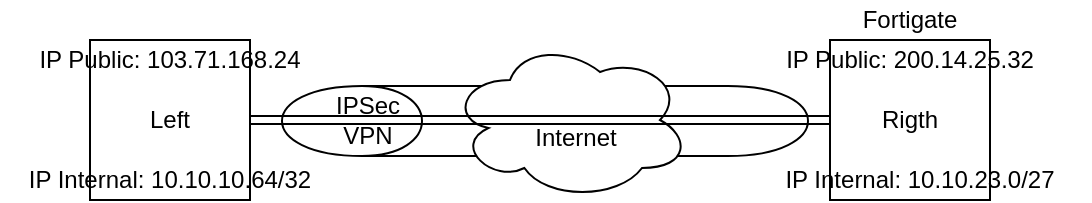 <mxfile version="12.1.0" type="device" pages="1"><diagram id="sA_jrDPMPh-xLOK5GgwU" name="Page-1"><mxGraphModel dx="1422" dy="769" grid="1" gridSize="10" guides="1" tooltips="1" connect="1" arrows="1" fold="1" page="1" pageScale="1" pageWidth="827" pageHeight="1169" math="0" shadow="0"><root><mxCell id="0"/><mxCell id="1" parent="0"/><mxCell id="ao8-UYAQHDjsjUL4JjEY-2" value="" style="shape=cylinder;whiteSpace=wrap;html=1;boundedLbl=1;backgroundOutline=1;rotation=-90;" vertex="1" parent="1"><mxGeometry x="360" y="139" width="35" height="263" as="geometry"/></mxCell><mxCell id="ao8-UYAQHDjsjUL4JjEY-1" value="" style="ellipse;shape=cloud;whiteSpace=wrap;html=1;" vertex="1" parent="1"><mxGeometry x="330" y="230" width="120" height="80" as="geometry"/></mxCell><mxCell id="ao8-UYAQHDjsjUL4JjEY-3" value="IPSec &lt;br&gt;VPN" style="text;html=1;strokeColor=none;fillColor=none;align=center;verticalAlign=middle;whiteSpace=wrap;rounded=0;" vertex="1" parent="1"><mxGeometry x="244" y="260" width="90" height="20" as="geometry"/></mxCell><mxCell id="ao8-UYAQHDjsjUL4JjEY-5" value="" style="whiteSpace=wrap;html=1;aspect=fixed;" vertex="1" parent="1"><mxGeometry x="150" y="230" width="80" height="80" as="geometry"/></mxCell><mxCell id="ao8-UYAQHDjsjUL4JjEY-6" value="IP Public:&amp;nbsp;103.71.168.24" style="text;html=1;strokeColor=none;fillColor=none;align=center;verticalAlign=middle;whiteSpace=wrap;rounded=0;" vertex="1" parent="1"><mxGeometry x="120" y="230" width="140" height="20" as="geometry"/></mxCell><mxCell id="ao8-UYAQHDjsjUL4JjEY-7" value="IP Internal:&amp;nbsp;10.10.10.64/32" style="text;html=1;strokeColor=none;fillColor=none;align=center;verticalAlign=middle;whiteSpace=wrap;rounded=0;" vertex="1" parent="1"><mxGeometry x="105" y="290" width="170" height="20" as="geometry"/></mxCell><mxCell id="ao8-UYAQHDjsjUL4JjEY-8" value="Left" style="text;html=1;strokeColor=none;fillColor=none;align=center;verticalAlign=middle;whiteSpace=wrap;rounded=0;" vertex="1" parent="1"><mxGeometry x="170" y="260" width="40" height="20" as="geometry"/></mxCell><mxCell id="ao8-UYAQHDjsjUL4JjEY-9" value="" style="whiteSpace=wrap;html=1;aspect=fixed;" vertex="1" parent="1"><mxGeometry x="520" y="230" width="80" height="80" as="geometry"/></mxCell><mxCell id="ao8-UYAQHDjsjUL4JjEY-10" value="IP Public:&amp;nbsp;200.14.25.32" style="text;html=1;strokeColor=none;fillColor=none;align=center;verticalAlign=middle;whiteSpace=wrap;rounded=0;" vertex="1" parent="1"><mxGeometry x="490" y="230" width="140" height="20" as="geometry"/></mxCell><mxCell id="ao8-UYAQHDjsjUL4JjEY-11" value="Rigth" style="text;html=1;strokeColor=none;fillColor=none;align=center;verticalAlign=middle;whiteSpace=wrap;rounded=0;" vertex="1" parent="1"><mxGeometry x="540" y="260" width="40" height="20" as="geometry"/></mxCell><mxCell id="ao8-UYAQHDjsjUL4JjEY-12" value="IP Internal:&amp;nbsp;10.10.23.0/27" style="text;html=1;strokeColor=none;fillColor=none;align=center;verticalAlign=middle;whiteSpace=wrap;rounded=0;" vertex="1" parent="1"><mxGeometry x="480" y="290" width="170" height="20" as="geometry"/></mxCell><mxCell id="ao8-UYAQHDjsjUL4JjEY-13" value="Fortigate" style="text;html=1;strokeColor=none;fillColor=none;align=center;verticalAlign=middle;whiteSpace=wrap;rounded=0;" vertex="1" parent="1"><mxGeometry x="540" y="210" width="40" height="20" as="geometry"/></mxCell><mxCell id="ao8-UYAQHDjsjUL4JjEY-14" value="" style="shape=link;html=1;entryX=0;entryY=0.5;entryDx=0;entryDy=0;" edge="1" parent="1" target="ao8-UYAQHDjsjUL4JjEY-9"><mxGeometry width="50" height="50" relative="1" as="geometry"><mxPoint x="230" y="270" as="sourcePoint"/><mxPoint x="480" y="270" as="targetPoint"/></mxGeometry></mxCell><mxCell id="ao8-UYAQHDjsjUL4JjEY-4" value="Internet" style="text;html=1;strokeColor=none;fillColor=none;align=center;verticalAlign=middle;whiteSpace=wrap;rounded=0;" vertex="1" parent="1"><mxGeometry x="373" y="269" width="40" height="20" as="geometry"/></mxCell></root></mxGraphModel></diagram></mxfile>